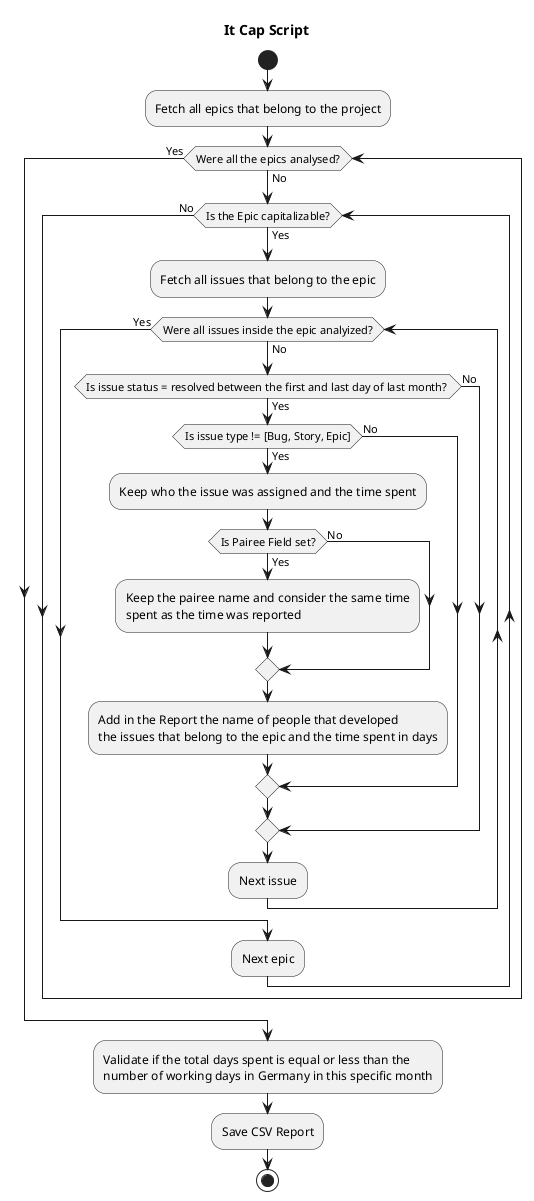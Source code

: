 @startuml
title It Cap Script

start
:Fetch all epics that belong to the project;
  while (Were all the epics analysed?) is (No)
    while (Is the Epic capitalizable?) is (Yes)
      :Fetch all issues that belong to the epic;
      while (Were all issues inside the epic analyized?) is (No)

          if (Is issue status = resolved between the first and last day of last month? )  then (Yes)
            if (Is issue type != [Bug, Story, Epic]) then (No)

            else (Yes)
            :Keep who the issue was assigned and the time spent;
              if (Is Pairee Field set?) then (Yes)
                :Keep the pairee name and consider the same time
                spent as the time was reported;
              else (No)
              endif;

          :Add in the Report the name of people that developed
          the issues that belong to the epic and the time spent in days;

            endif;
          else (No)

          endif;
          :Next issue;

        endwhile (Yes)
        :Next epic;
    endwhile (No)

  endwhile (Yes)
  :Validate if the total days spent is equal or less than the
  number of working days in Germany in this specific month;

  :Save CSV Report;

stop
@enduml